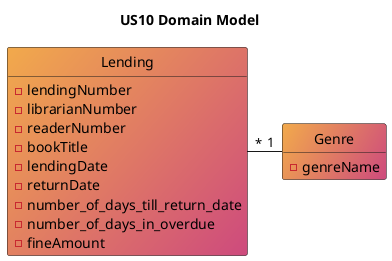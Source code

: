@startuml
'https://SubscriptionServicetuml.com/class-diagram
hide circle
hide methods
title US10 Domain Model


class Genre #F2AA4CFF/CE4A7EFF {
-genreName

}
class Lending #F2AA4CFF/CE4A7EFF {
-lendingNumber
-librarianNumber
-readerNumber
-bookTitle
-lendingDate
-returnDate
-number_of_days_till_return_date
-number_of_days_in_overdue
-fineAmount

}


Genre "1" -left-- "*" Lending




@enduml